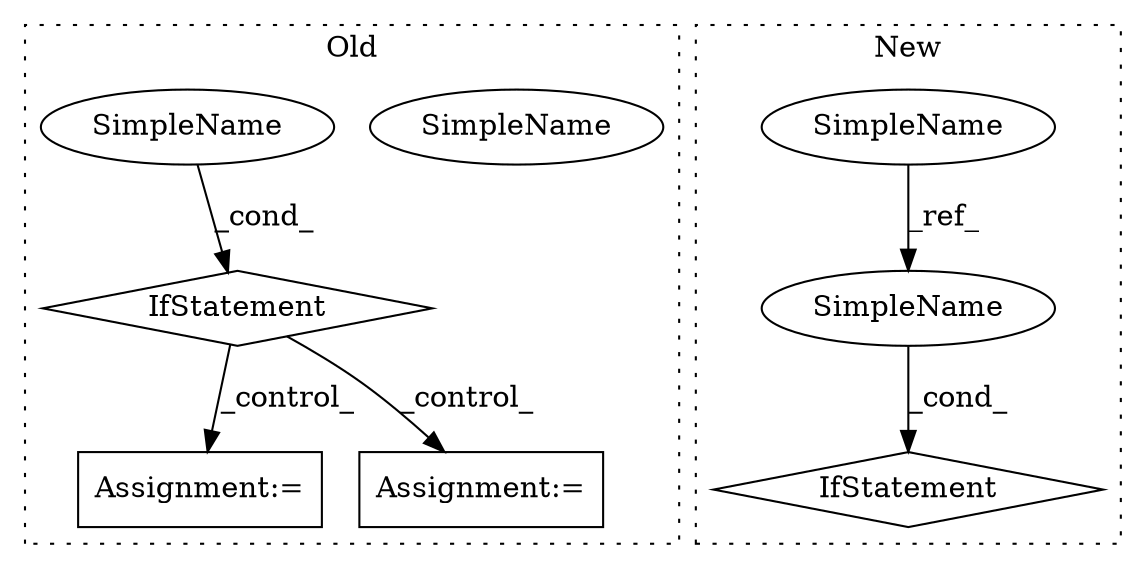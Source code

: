 digraph G {
subgraph cluster0 {
1 [label="IfStatement" a="25" s="49552,49568" l="4,2" shape="diamond"];
3 [label="Assignment:=" a="7" s="49621" l="1" shape="box"];
4 [label="SimpleName" a="42" s="49556" l="12" shape="ellipse"];
5 [label="Assignment:=" a="7" s="49583" l="1" shape="box"];
8 [label="SimpleName" a="42" s="49556" l="12" shape="ellipse"];
label = "Old";
style="dotted";
}
subgraph cluster1 {
2 [label="IfStatement" a="25" s="49589" l="3" shape="diamond"];
6 [label="SimpleName" a="42" s="48867" l="12" shape="ellipse"];
7 [label="SimpleName" a="42" s="49577" l="12" shape="ellipse"];
label = "New";
style="dotted";
}
1 -> 3 [label="_control_"];
1 -> 5 [label="_control_"];
6 -> 7 [label="_ref_"];
7 -> 2 [label="_cond_"];
8 -> 1 [label="_cond_"];
}